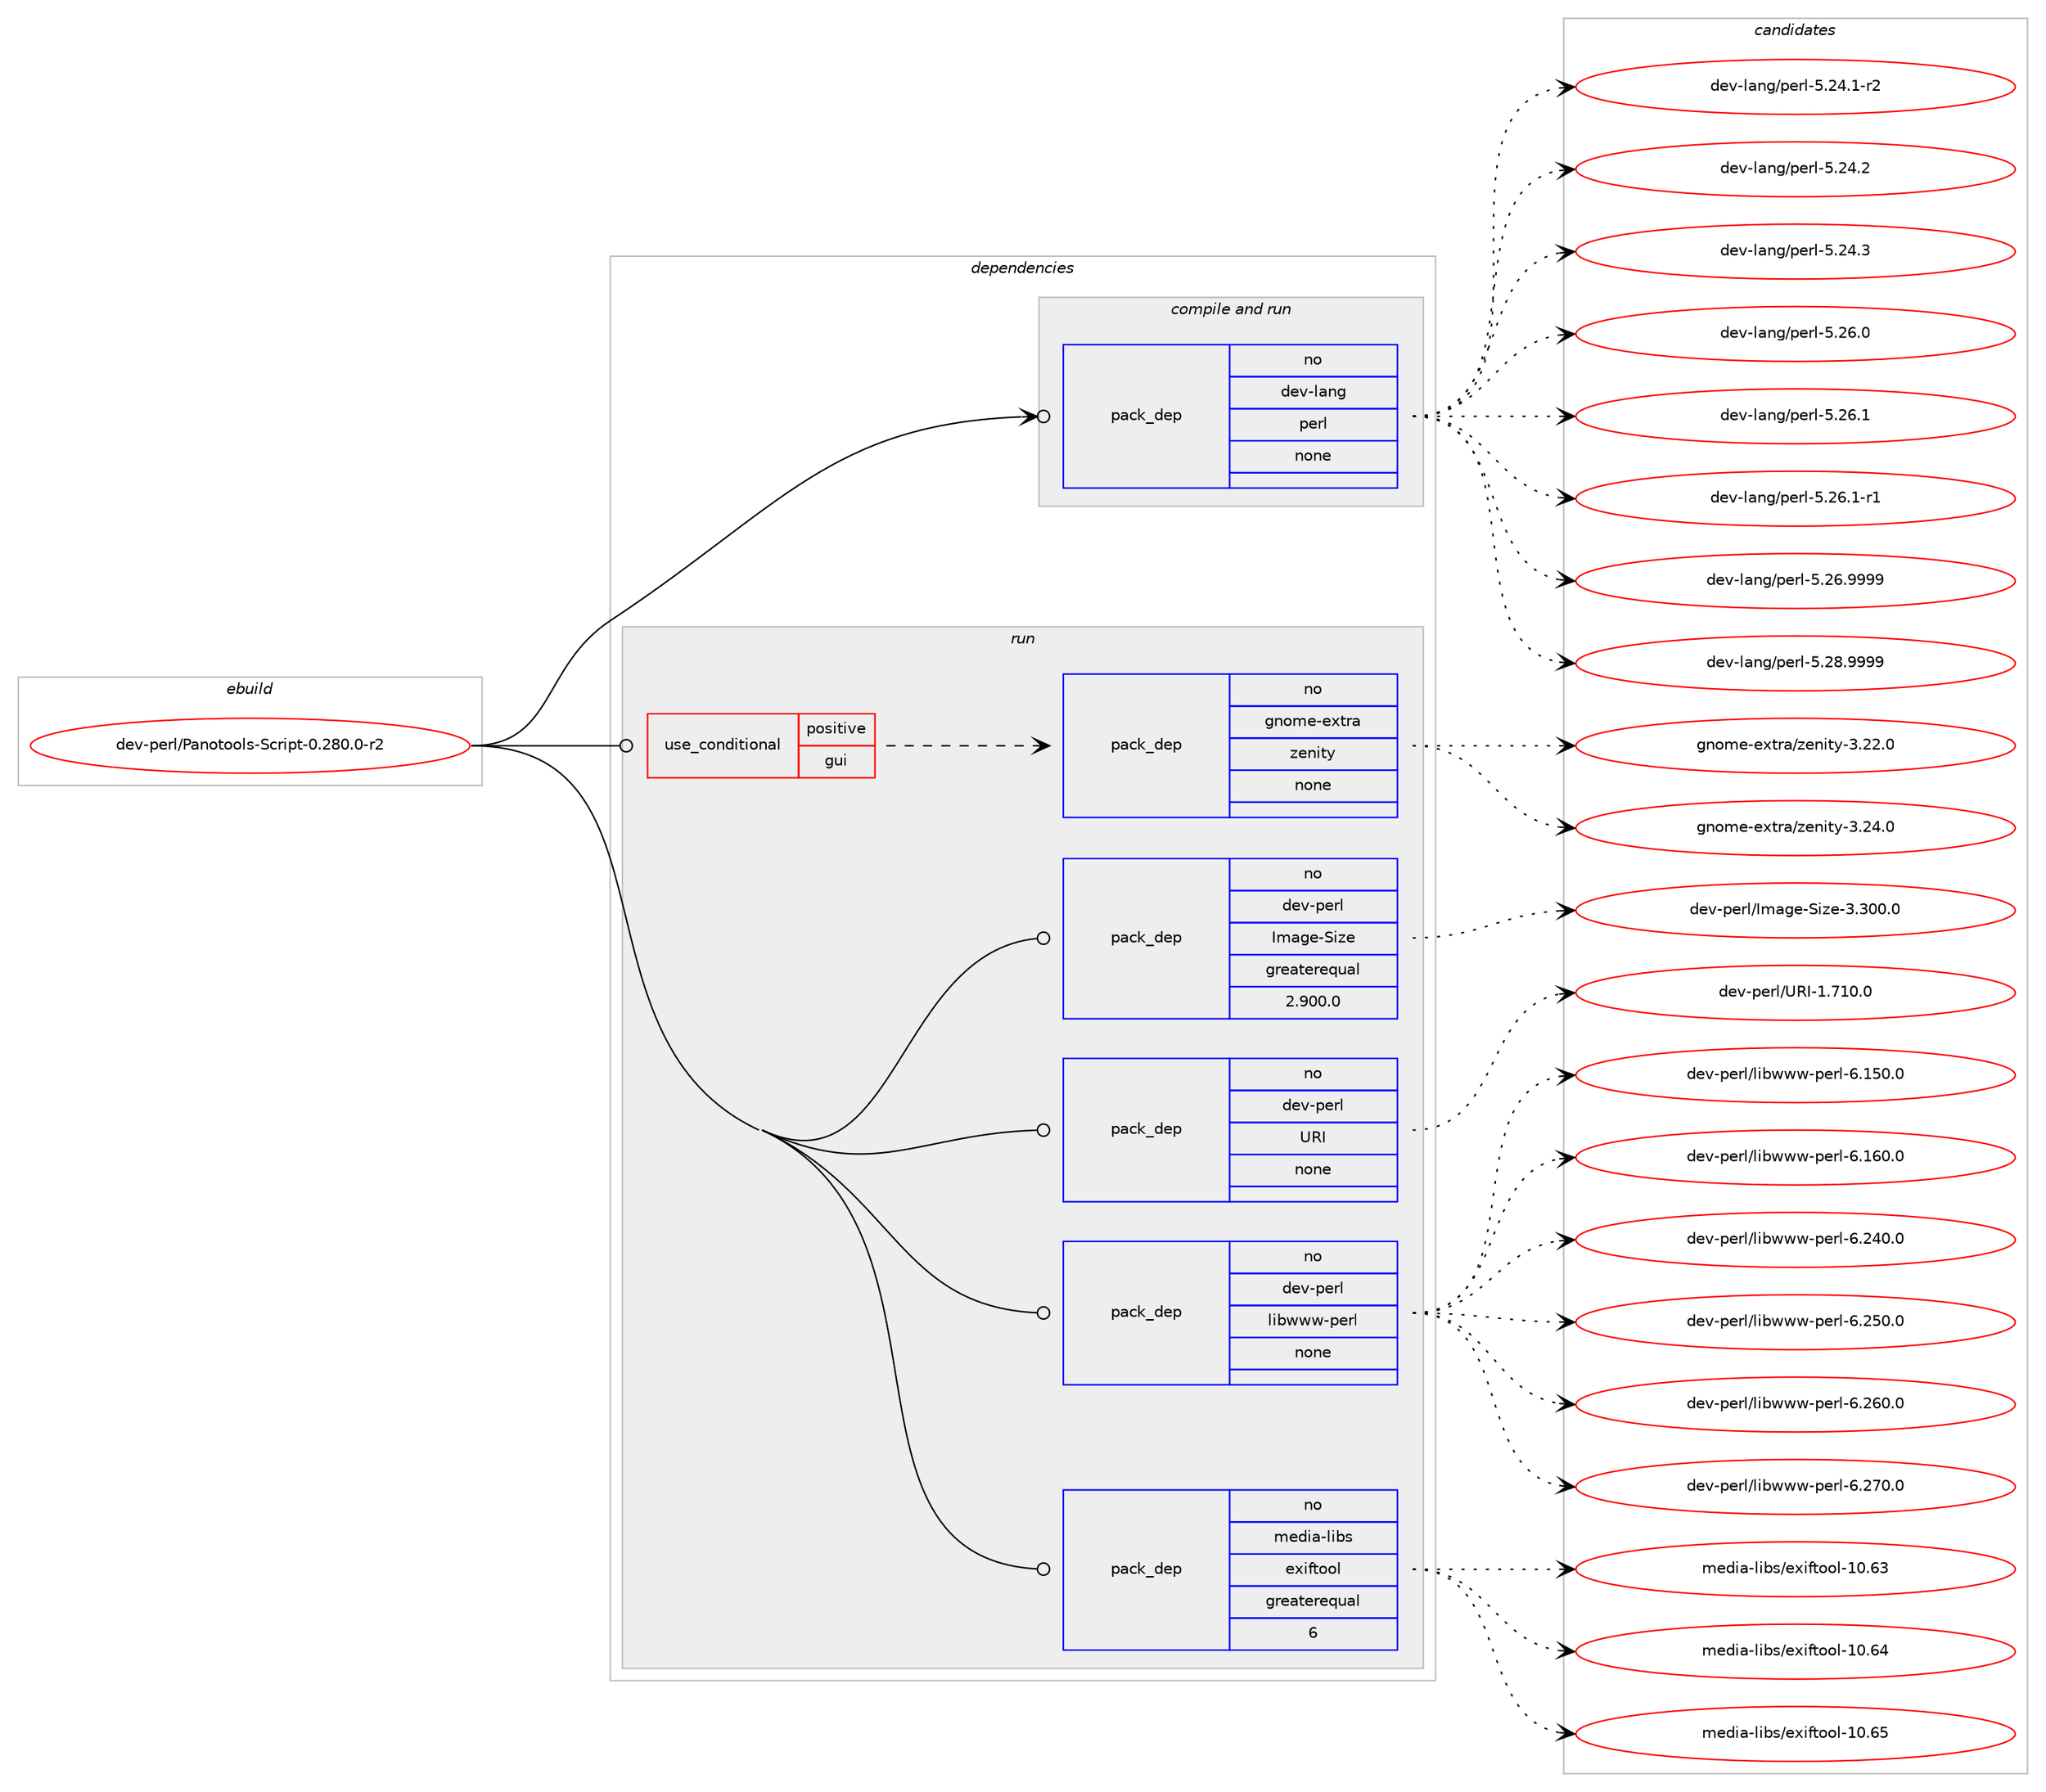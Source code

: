 digraph prolog {

# *************
# Graph options
# *************

newrank=true;
concentrate=true;
compound=true;
graph [rankdir=LR,fontname=Helvetica,fontsize=10,ranksep=1.5];#, ranksep=2.5, nodesep=0.2];
edge  [arrowhead=vee];
node  [fontname=Helvetica,fontsize=10];

# **********
# The ebuild
# **********

subgraph cluster_leftcol {
color=gray;
rank=same;
label=<<i>ebuild</i>>;
id [label="dev-perl/Panotools-Script-0.280.0-r2", color=red, width=4, href="../dev-perl/Panotools-Script-0.280.0-r2.svg"];
}

# ****************
# The dependencies
# ****************

subgraph cluster_midcol {
color=gray;
label=<<i>dependencies</i>>;
subgraph cluster_compile {
fillcolor="#eeeeee";
style=filled;
label=<<i>compile</i>>;
}
subgraph cluster_compileandrun {
fillcolor="#eeeeee";
style=filled;
label=<<i>compile and run</i>>;
subgraph pack105625 {
dependency137175 [label=<<TABLE BORDER="0" CELLBORDER="1" CELLSPACING="0" CELLPADDING="4" WIDTH="220"><TR><TD ROWSPAN="6" CELLPADDING="30">pack_dep</TD></TR><TR><TD WIDTH="110">no</TD></TR><TR><TD>dev-lang</TD></TR><TR><TD>perl</TD></TR><TR><TD>none</TD></TR><TR><TD></TD></TR></TABLE>>, shape=none, color=blue];
}
id:e -> dependency137175:w [weight=20,style="solid",arrowhead="odotvee"];
}
subgraph cluster_run {
fillcolor="#eeeeee";
style=filled;
label=<<i>run</i>>;
subgraph cond27857 {
dependency137176 [label=<<TABLE BORDER="0" CELLBORDER="1" CELLSPACING="0" CELLPADDING="4"><TR><TD ROWSPAN="3" CELLPADDING="10">use_conditional</TD></TR><TR><TD>positive</TD></TR><TR><TD>gui</TD></TR></TABLE>>, shape=none, color=red];
subgraph pack105626 {
dependency137177 [label=<<TABLE BORDER="0" CELLBORDER="1" CELLSPACING="0" CELLPADDING="4" WIDTH="220"><TR><TD ROWSPAN="6" CELLPADDING="30">pack_dep</TD></TR><TR><TD WIDTH="110">no</TD></TR><TR><TD>gnome-extra</TD></TR><TR><TD>zenity</TD></TR><TR><TD>none</TD></TR><TR><TD></TD></TR></TABLE>>, shape=none, color=blue];
}
dependency137176:e -> dependency137177:w [weight=20,style="dashed",arrowhead="vee"];
}
id:e -> dependency137176:w [weight=20,style="solid",arrowhead="odot"];
subgraph pack105627 {
dependency137178 [label=<<TABLE BORDER="0" CELLBORDER="1" CELLSPACING="0" CELLPADDING="4" WIDTH="220"><TR><TD ROWSPAN="6" CELLPADDING="30">pack_dep</TD></TR><TR><TD WIDTH="110">no</TD></TR><TR><TD>dev-perl</TD></TR><TR><TD>Image-Size</TD></TR><TR><TD>greaterequal</TD></TR><TR><TD>2.900.0</TD></TR></TABLE>>, shape=none, color=blue];
}
id:e -> dependency137178:w [weight=20,style="solid",arrowhead="odot"];
subgraph pack105628 {
dependency137179 [label=<<TABLE BORDER="0" CELLBORDER="1" CELLSPACING="0" CELLPADDING="4" WIDTH="220"><TR><TD ROWSPAN="6" CELLPADDING="30">pack_dep</TD></TR><TR><TD WIDTH="110">no</TD></TR><TR><TD>dev-perl</TD></TR><TR><TD>URI</TD></TR><TR><TD>none</TD></TR><TR><TD></TD></TR></TABLE>>, shape=none, color=blue];
}
id:e -> dependency137179:w [weight=20,style="solid",arrowhead="odot"];
subgraph pack105629 {
dependency137180 [label=<<TABLE BORDER="0" CELLBORDER="1" CELLSPACING="0" CELLPADDING="4" WIDTH="220"><TR><TD ROWSPAN="6" CELLPADDING="30">pack_dep</TD></TR><TR><TD WIDTH="110">no</TD></TR><TR><TD>dev-perl</TD></TR><TR><TD>libwww-perl</TD></TR><TR><TD>none</TD></TR><TR><TD></TD></TR></TABLE>>, shape=none, color=blue];
}
id:e -> dependency137180:w [weight=20,style="solid",arrowhead="odot"];
subgraph pack105630 {
dependency137181 [label=<<TABLE BORDER="0" CELLBORDER="1" CELLSPACING="0" CELLPADDING="4" WIDTH="220"><TR><TD ROWSPAN="6" CELLPADDING="30">pack_dep</TD></TR><TR><TD WIDTH="110">no</TD></TR><TR><TD>media-libs</TD></TR><TR><TD>exiftool</TD></TR><TR><TD>greaterequal</TD></TR><TR><TD>6</TD></TR></TABLE>>, shape=none, color=blue];
}
id:e -> dependency137181:w [weight=20,style="solid",arrowhead="odot"];
}
}

# **************
# The candidates
# **************

subgraph cluster_choices {
rank=same;
color=gray;
label=<<i>candidates</i>>;

subgraph choice105625 {
color=black;
nodesep=1;
choice100101118451089711010347112101114108455346505246494511450 [label="dev-lang/perl-5.24.1-r2", color=red, width=4,href="../dev-lang/perl-5.24.1-r2.svg"];
choice10010111845108971101034711210111410845534650524650 [label="dev-lang/perl-5.24.2", color=red, width=4,href="../dev-lang/perl-5.24.2.svg"];
choice10010111845108971101034711210111410845534650524651 [label="dev-lang/perl-5.24.3", color=red, width=4,href="../dev-lang/perl-5.24.3.svg"];
choice10010111845108971101034711210111410845534650544648 [label="dev-lang/perl-5.26.0", color=red, width=4,href="../dev-lang/perl-5.26.0.svg"];
choice10010111845108971101034711210111410845534650544649 [label="dev-lang/perl-5.26.1", color=red, width=4,href="../dev-lang/perl-5.26.1.svg"];
choice100101118451089711010347112101114108455346505446494511449 [label="dev-lang/perl-5.26.1-r1", color=red, width=4,href="../dev-lang/perl-5.26.1-r1.svg"];
choice10010111845108971101034711210111410845534650544657575757 [label="dev-lang/perl-5.26.9999", color=red, width=4,href="../dev-lang/perl-5.26.9999.svg"];
choice10010111845108971101034711210111410845534650564657575757 [label="dev-lang/perl-5.28.9999", color=red, width=4,href="../dev-lang/perl-5.28.9999.svg"];
dependency137175:e -> choice100101118451089711010347112101114108455346505246494511450:w [style=dotted,weight="100"];
dependency137175:e -> choice10010111845108971101034711210111410845534650524650:w [style=dotted,weight="100"];
dependency137175:e -> choice10010111845108971101034711210111410845534650524651:w [style=dotted,weight="100"];
dependency137175:e -> choice10010111845108971101034711210111410845534650544648:w [style=dotted,weight="100"];
dependency137175:e -> choice10010111845108971101034711210111410845534650544649:w [style=dotted,weight="100"];
dependency137175:e -> choice100101118451089711010347112101114108455346505446494511449:w [style=dotted,weight="100"];
dependency137175:e -> choice10010111845108971101034711210111410845534650544657575757:w [style=dotted,weight="100"];
dependency137175:e -> choice10010111845108971101034711210111410845534650564657575757:w [style=dotted,weight="100"];
}
subgraph choice105626 {
color=black;
nodesep=1;
choice10311011110910145101120116114974712210111010511612145514650504648 [label="gnome-extra/zenity-3.22.0", color=red, width=4,href="../gnome-extra/zenity-3.22.0.svg"];
choice10311011110910145101120116114974712210111010511612145514650524648 [label="gnome-extra/zenity-3.24.0", color=red, width=4,href="../gnome-extra/zenity-3.24.0.svg"];
dependency137177:e -> choice10311011110910145101120116114974712210111010511612145514650504648:w [style=dotted,weight="100"];
dependency137177:e -> choice10311011110910145101120116114974712210111010511612145514650524648:w [style=dotted,weight="100"];
}
subgraph choice105627 {
color=black;
nodesep=1;
choice1001011184511210111410847731099710310145831051221014551465148484648 [label="dev-perl/Image-Size-3.300.0", color=red, width=4,href="../dev-perl/Image-Size-3.300.0.svg"];
dependency137178:e -> choice1001011184511210111410847731099710310145831051221014551465148484648:w [style=dotted,weight="100"];
}
subgraph choice105628 {
color=black;
nodesep=1;
choice10010111845112101114108478582734549465549484648 [label="dev-perl/URI-1.710.0", color=red, width=4,href="../dev-perl/URI-1.710.0.svg"];
dependency137179:e -> choice10010111845112101114108478582734549465549484648:w [style=dotted,weight="100"];
}
subgraph choice105629 {
color=black;
nodesep=1;
choice100101118451121011141084710810598119119119451121011141084554464953484648 [label="dev-perl/libwww-perl-6.150.0", color=red, width=4,href="../dev-perl/libwww-perl-6.150.0.svg"];
choice100101118451121011141084710810598119119119451121011141084554464954484648 [label="dev-perl/libwww-perl-6.160.0", color=red, width=4,href="../dev-perl/libwww-perl-6.160.0.svg"];
choice100101118451121011141084710810598119119119451121011141084554465052484648 [label="dev-perl/libwww-perl-6.240.0", color=red, width=4,href="../dev-perl/libwww-perl-6.240.0.svg"];
choice100101118451121011141084710810598119119119451121011141084554465053484648 [label="dev-perl/libwww-perl-6.250.0", color=red, width=4,href="../dev-perl/libwww-perl-6.250.0.svg"];
choice100101118451121011141084710810598119119119451121011141084554465054484648 [label="dev-perl/libwww-perl-6.260.0", color=red, width=4,href="../dev-perl/libwww-perl-6.260.0.svg"];
choice100101118451121011141084710810598119119119451121011141084554465055484648 [label="dev-perl/libwww-perl-6.270.0", color=red, width=4,href="../dev-perl/libwww-perl-6.270.0.svg"];
dependency137180:e -> choice100101118451121011141084710810598119119119451121011141084554464953484648:w [style=dotted,weight="100"];
dependency137180:e -> choice100101118451121011141084710810598119119119451121011141084554464954484648:w [style=dotted,weight="100"];
dependency137180:e -> choice100101118451121011141084710810598119119119451121011141084554465052484648:w [style=dotted,weight="100"];
dependency137180:e -> choice100101118451121011141084710810598119119119451121011141084554465053484648:w [style=dotted,weight="100"];
dependency137180:e -> choice100101118451121011141084710810598119119119451121011141084554465054484648:w [style=dotted,weight="100"];
dependency137180:e -> choice100101118451121011141084710810598119119119451121011141084554465055484648:w [style=dotted,weight="100"];
}
subgraph choice105630 {
color=black;
nodesep=1;
choice10910110010597451081059811547101120105102116111111108454948465451 [label="media-libs/exiftool-10.63", color=red, width=4,href="../media-libs/exiftool-10.63.svg"];
choice10910110010597451081059811547101120105102116111111108454948465452 [label="media-libs/exiftool-10.64", color=red, width=4,href="../media-libs/exiftool-10.64.svg"];
choice10910110010597451081059811547101120105102116111111108454948465453 [label="media-libs/exiftool-10.65", color=red, width=4,href="../media-libs/exiftool-10.65.svg"];
dependency137181:e -> choice10910110010597451081059811547101120105102116111111108454948465451:w [style=dotted,weight="100"];
dependency137181:e -> choice10910110010597451081059811547101120105102116111111108454948465452:w [style=dotted,weight="100"];
dependency137181:e -> choice10910110010597451081059811547101120105102116111111108454948465453:w [style=dotted,weight="100"];
}
}

}

